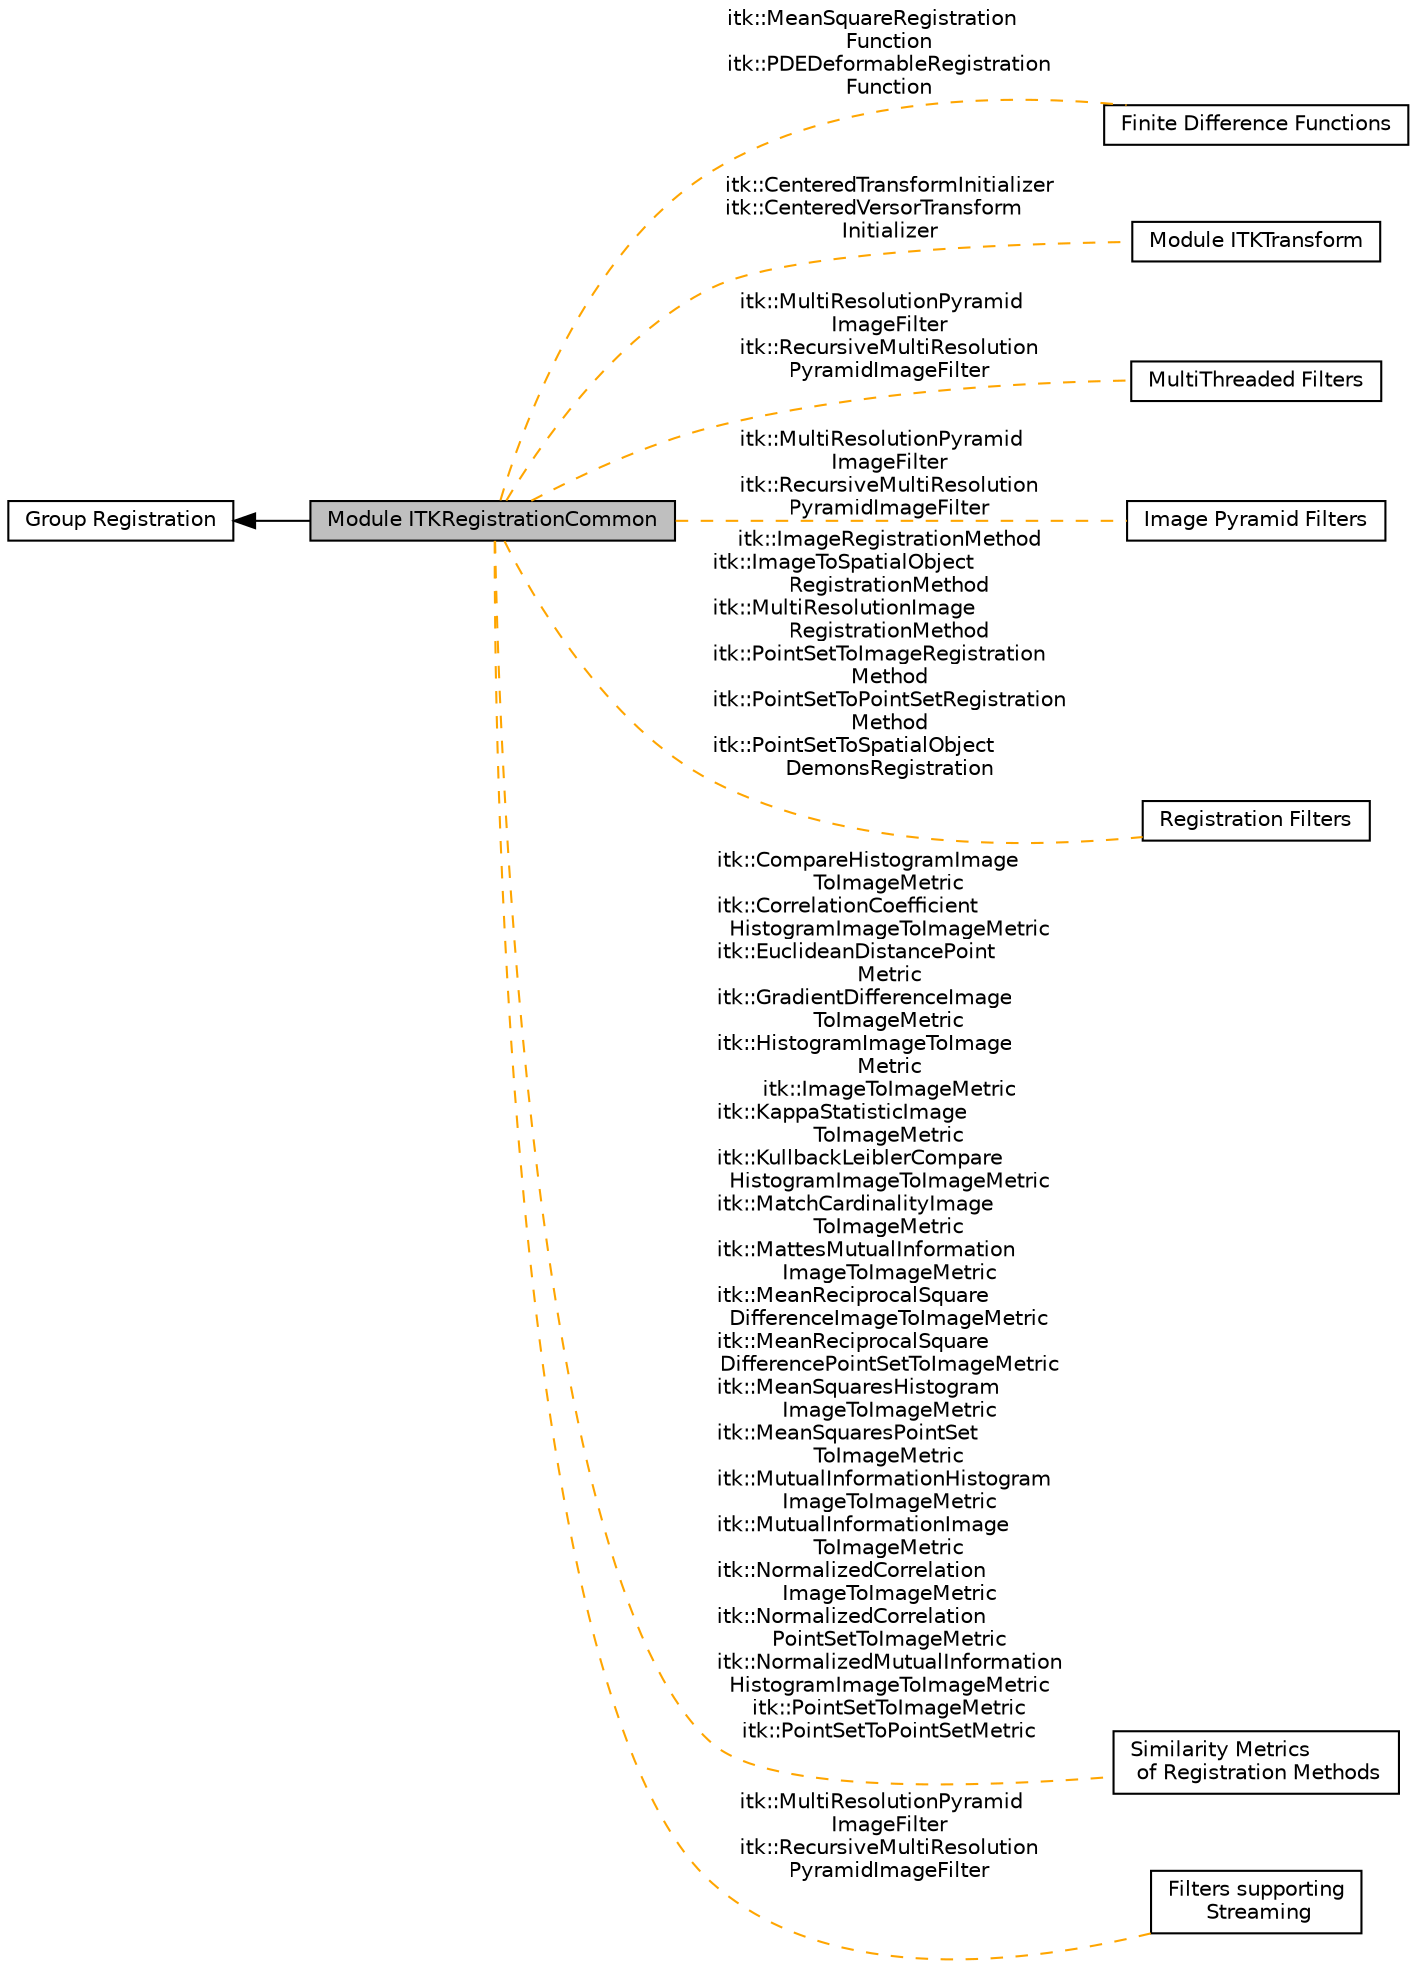 digraph "Module ITKRegistrationCommon"
{
  edge [fontname="Helvetica",fontsize="10",labelfontname="Helvetica",labelfontsize="10"];
  node [fontname="Helvetica",fontsize="10",shape=box];
  rankdir=LR;
  Node6 [label="Finite Difference Functions",height=0.2,width=0.4,color="black", fillcolor="white", style="filled",URL="$group__FiniteDifferenceFunctions.html",tooltip=" "];
  Node2 [label="Group Registration",height=0.2,width=0.4,color="black", fillcolor="white", style="filled",URL="$group__Group-Registration.html",tooltip=" "];
  Node1 [label="Module ITKRegistrationCommon",height=0.2,width=0.4,color="black", fillcolor="grey75", style="filled", fontcolor="black",tooltip=" "];
  Node3 [label="Module ITKTransform",height=0.2,width=0.4,color="black", fillcolor="white", style="filled",URL="$group__ITKTransform.html",tooltip=" "];
  Node8 [label="MultiThreaded Filters",height=0.2,width=0.4,color="black", fillcolor="white", style="filled",URL="$group__MultiThreaded.html",tooltip=" "];
  Node7 [label="Image Pyramid Filters",height=0.2,width=0.4,color="black", fillcolor="white", style="filled",URL="$group__PyramidImageFilter.html",tooltip=" "];
  Node5 [label="Registration Filters",height=0.2,width=0.4,color="black", fillcolor="white", style="filled",URL="$group__RegistrationFilters.html",tooltip=" "];
  Node4 [label="Similarity Metrics\l of Registration Methods",height=0.2,width=0.4,color="black", fillcolor="white", style="filled",URL="$group__RegistrationMetrics.html",tooltip=" "];
  Node9 [label="Filters supporting\l Streaming",height=0.2,width=0.4,color="black", fillcolor="white", style="filled",URL="$group__Streamed.html",tooltip=" "];
  Node2->Node1 [shape=plaintext, dir="back", style="solid"];
  Node1->Node3 [shape=plaintext, label="itk::CenteredTransformInitializer\nitk::CenteredVersorTransform\lInitializer", color="orange", dir="none", style="dashed"];
  Node1->Node4 [shape=plaintext, label="itk::CompareHistogramImage\lToImageMetric\nitk::CorrelationCoefficient\lHistogramImageToImageMetric\nitk::EuclideanDistancePoint\lMetric\nitk::GradientDifferenceImage\lToImageMetric\nitk::HistogramImageToImage\lMetric\nitk::ImageToImageMetric\nitk::KappaStatisticImage\lToImageMetric\nitk::KullbackLeiblerCompare\lHistogramImageToImageMetric\nitk::MatchCardinalityImage\lToImageMetric\nitk::MattesMutualInformation\lImageToImageMetric\nitk::MeanReciprocalSquare\lDifferenceImageToImageMetric\nitk::MeanReciprocalSquare\lDifferencePointSetToImageMetric\nitk::MeanSquaresHistogram\lImageToImageMetric\nitk::MeanSquaresPointSet\lToImageMetric\nitk::MutualInformationHistogram\lImageToImageMetric\nitk::MutualInformationImage\lToImageMetric\nitk::NormalizedCorrelation\lImageToImageMetric\nitk::NormalizedCorrelation\lPointSetToImageMetric\nitk::NormalizedMutualInformation\lHistogramImageToImageMetric\nitk::PointSetToImageMetric\nitk::PointSetToPointSetMetric", color="orange", dir="none", style="dashed"];
  Node1->Node5 [shape=plaintext, label="itk::ImageRegistrationMethod\nitk::ImageToSpatialObject\lRegistrationMethod\nitk::MultiResolutionImage\lRegistrationMethod\nitk::PointSetToImageRegistration\lMethod\nitk::PointSetToPointSetRegistration\lMethod\nitk::PointSetToSpatialObject\lDemonsRegistration", color="orange", dir="none", style="dashed"];
  Node1->Node6 [shape=plaintext, label="itk::MeanSquareRegistration\lFunction\nitk::PDEDeformableRegistration\lFunction", color="orange", dir="none", style="dashed"];
  Node1->Node7 [shape=plaintext, label="itk::MultiResolutionPyramid\lImageFilter\nitk::RecursiveMultiResolution\lPyramidImageFilter", color="orange", dir="none", style="dashed"];
  Node1->Node8 [shape=plaintext, label="itk::MultiResolutionPyramid\lImageFilter\nitk::RecursiveMultiResolution\lPyramidImageFilter", color="orange", dir="none", style="dashed"];
  Node1->Node9 [shape=plaintext, label="itk::MultiResolutionPyramid\lImageFilter\nitk::RecursiveMultiResolution\lPyramidImageFilter", color="orange", dir="none", style="dashed"];
}
